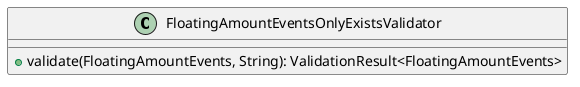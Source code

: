 @startuml

    class FloatingAmountEventsOnlyExistsValidator [[FloatingAmountEventsOnlyExistsValidator.html]] {
        +validate(FloatingAmountEvents, String): ValidationResult<FloatingAmountEvents>
    }

@enduml
